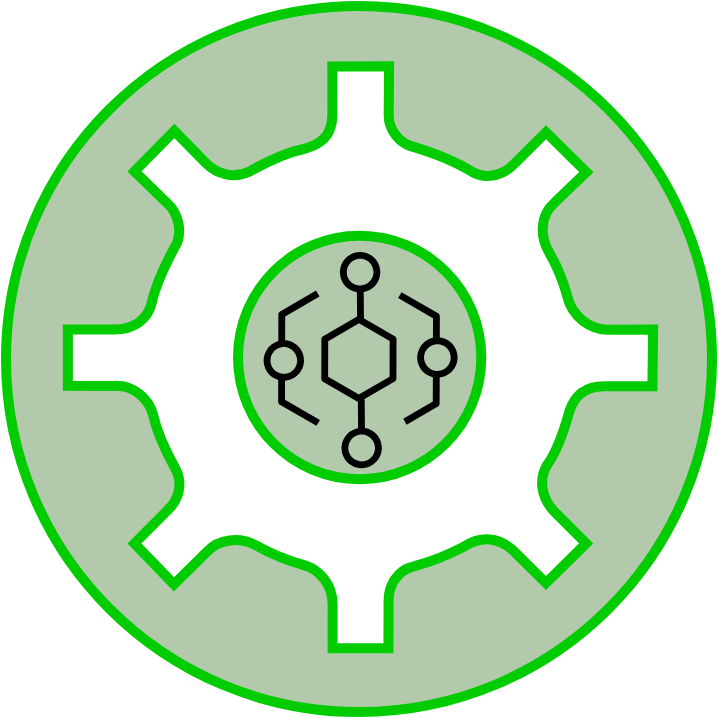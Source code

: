 <mxfile version="14.1.8" type="device" pages="2"><diagram id="6rkOaw4A48Qw9w1Z3nxW" name="Icon"><mxGraphModel dx="2062" dy="832" grid="1" gridSize="10" guides="1" tooltips="1" connect="1" arrows="1" fold="1" page="1" pageScale="1" pageWidth="827" pageHeight="1169" math="0" shadow="0"><root><mxCell id="0"/><mxCell id="1" parent="0"/><mxCell id="EHSVIL4ZSp7OKEPOrRCr-19" value="" style="pointerEvents=1;shadow=0;dashed=0;html=1;aspect=fixed;labelPosition=center;verticalLabelPosition=bottom;verticalAlign=top;align=center;outlineConnect=0;shape=mxgraph.vvd.vrealize_automation;fontSize=7;fillColor=#B2C9AB;fontColor=#46495D;sketch=0;strokeWidth=5;strokeColor=#00CC00;" parent="1" vertex="1"><mxGeometry x="220" y="60" width="353" height="353" as="geometry"/></mxCell><mxCell id="EHSVIL4ZSp7OKEPOrRCr-29" value="" style="outlineConnect=0;gradientDirection=north;verticalLabelPosition=bottom;verticalAlign=top;align=center;html=1;fontSize=12;fontStyle=0;aspect=fixed;shape=mxgraph.aws4.resourceIcon;resIcon=mxgraph.aws4.eventbridge;strokeWidth=2;perimeterSpacing=6;fillColor=none;rotation=30;sketch=0;shadow=0;strokeColor=none;" parent="1" vertex="1"><mxGeometry x="336.5" y="176.5" width="120" height="120" as="geometry"/></mxCell></root></mxGraphModel></diagram><diagram name="EyeIcon" id="RiNcswgIFosHiFmnt4E6"><mxGraphModel dx="2062" dy="832" grid="1" gridSize="10" guides="1" tooltips="1" connect="1" arrows="1" fold="1" page="1" pageScale="1" pageWidth="827" pageHeight="1169" math="0" shadow="0"><root><mxCell id="PxyMNO4_VEsyCprNxlQM-0"/><mxCell id="PxyMNO4_VEsyCprNxlQM-1" parent="PxyMNO4_VEsyCprNxlQM-0"/><mxCell id="PxyMNO4_VEsyCprNxlQM-2" value="" style="pointerEvents=1;shadow=0;dashed=0;html=1;aspect=fixed;labelPosition=center;verticalLabelPosition=bottom;verticalAlign=top;align=center;outlineConnect=0;shape=mxgraph.vvd.vrealize_automation;fontSize=7;fillColor=#B2C9AB;fontColor=#46495D;sketch=0;strokeWidth=5;strokeColor=#00CC00;" vertex="1" parent="PxyMNO4_VEsyCprNxlQM-1"><mxGeometry x="220" y="60" width="353" height="353" as="geometry"/></mxCell><mxCell id="PxyMNO4_VEsyCprNxlQM-9" value="" style="html=1;verticalLabelPosition=bottom;align=center;labelBackgroundColor=#ffffff;verticalAlign=top;strokeWidth=10;shadow=0;dashed=0;shape=mxgraph.ios7.icons.eye;opacity=50;aspect=fixed;fillColor=#000000;" vertex="1" parent="PxyMNO4_VEsyCprNxlQM-1"><mxGeometry x="346.5" y="213.0" width="100" height="47" as="geometry"/></mxCell></root></mxGraphModel></diagram></mxfile>